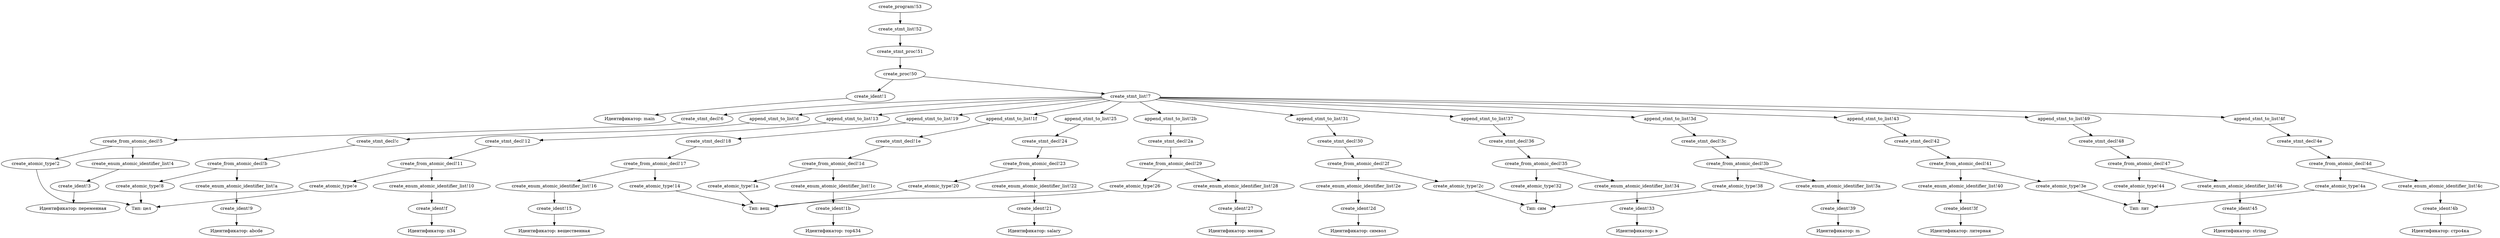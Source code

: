 digraph KumirTree {
"create_ident!1" -> "Идентификатор: main";
"create_atomic_type!2" -> "Тип: цел";
"create_ident!3" -> "Идентификатор: переменная";
"create_enum_atomic_identifier_list!4" -> "create_ident!3";
"create_from_atomic_decl!5" -> "create_atomic_type!2";
"create_from_atomic_decl!5" -> "create_enum_atomic_identifier_list!4";
"create_stmt_decl!6" -> "create_from_atomic_decl!5";
"create_stmt_list!7" -> "create_stmt_decl!6";
"create_atomic_type!8" -> "Тип: цел";
"create_ident!9" -> "Идентификатор: abcde";
"create_enum_atomic_identifier_list!a" -> "create_ident!9";
"create_from_atomic_decl!b" -> "create_atomic_type!8";
"create_from_atomic_decl!b" -> "create_enum_atomic_identifier_list!a";
"create_stmt_decl!c" -> "create_from_atomic_decl!b";
"create_stmt_list!7" -> "append_stmt_to_list!d";
"append_stmt_to_list!d" -> "create_stmt_decl!c";
"create_atomic_type!e" -> "Тип: цел";
"create_ident!f" -> "Идентификатор: п34";
"create_enum_atomic_identifier_list!10" -> "create_ident!f";
"create_from_atomic_decl!11" -> "create_atomic_type!e";
"create_from_atomic_decl!11" -> "create_enum_atomic_identifier_list!10";
"create_stmt_decl!12" -> "create_from_atomic_decl!11";
"create_stmt_list!7" -> "append_stmt_to_list!13";
"append_stmt_to_list!13" -> "create_stmt_decl!12";
"create_atomic_type!14" -> "Тип: вещ";
"create_ident!15" -> "Идентификатор: вещественная";
"create_enum_atomic_identifier_list!16" -> "create_ident!15";
"create_from_atomic_decl!17" -> "create_atomic_type!14";
"create_from_atomic_decl!17" -> "create_enum_atomic_identifier_list!16";
"create_stmt_decl!18" -> "create_from_atomic_decl!17";
"create_stmt_list!7" -> "append_stmt_to_list!19";
"append_stmt_to_list!19" -> "create_stmt_decl!18";
"create_atomic_type!1a" -> "Тип: вещ";
"create_ident!1b" -> "Идентификатор: тор434";
"create_enum_atomic_identifier_list!1c" -> "create_ident!1b";
"create_from_atomic_decl!1d" -> "create_atomic_type!1a";
"create_from_atomic_decl!1d" -> "create_enum_atomic_identifier_list!1c";
"create_stmt_decl!1e" -> "create_from_atomic_decl!1d";
"create_stmt_list!7" -> "append_stmt_to_list!1f";
"append_stmt_to_list!1f" -> "create_stmt_decl!1e";
"create_atomic_type!20" -> "Тип: вещ";
"create_ident!21" -> "Идентификатор: salary";
"create_enum_atomic_identifier_list!22" -> "create_ident!21";
"create_from_atomic_decl!23" -> "create_atomic_type!20";
"create_from_atomic_decl!23" -> "create_enum_atomic_identifier_list!22";
"create_stmt_decl!24" -> "create_from_atomic_decl!23";
"create_stmt_list!7" -> "append_stmt_to_list!25";
"append_stmt_to_list!25" -> "create_stmt_decl!24";
"create_atomic_type!26" -> "Тип: вещ";
"create_ident!27" -> "Идентификатор: мешок";
"create_enum_atomic_identifier_list!28" -> "create_ident!27";
"create_from_atomic_decl!29" -> "create_atomic_type!26";
"create_from_atomic_decl!29" -> "create_enum_atomic_identifier_list!28";
"create_stmt_decl!2a" -> "create_from_atomic_decl!29";
"create_stmt_list!7" -> "append_stmt_to_list!2b";
"append_stmt_to_list!2b" -> "create_stmt_decl!2a";
"create_atomic_type!2c" -> "Тип: сим";
"create_ident!2d" -> "Идентификатор: символ";
"create_enum_atomic_identifier_list!2e" -> "create_ident!2d";
"create_from_atomic_decl!2f" -> "create_atomic_type!2c";
"create_from_atomic_decl!2f" -> "create_enum_atomic_identifier_list!2e";
"create_stmt_decl!30" -> "create_from_atomic_decl!2f";
"create_stmt_list!7" -> "append_stmt_to_list!31";
"append_stmt_to_list!31" -> "create_stmt_decl!30";
"create_atomic_type!32" -> "Тип: сим";
"create_ident!33" -> "Идентификатор: в";
"create_enum_atomic_identifier_list!34" -> "create_ident!33";
"create_from_atomic_decl!35" -> "create_atomic_type!32";
"create_from_atomic_decl!35" -> "create_enum_atomic_identifier_list!34";
"create_stmt_decl!36" -> "create_from_atomic_decl!35";
"create_stmt_list!7" -> "append_stmt_to_list!37";
"append_stmt_to_list!37" -> "create_stmt_decl!36";
"create_atomic_type!38" -> "Тип: сим";
"create_ident!39" -> "Идентификатор: m";
"create_enum_atomic_identifier_list!3a" -> "create_ident!39";
"create_from_atomic_decl!3b" -> "create_atomic_type!38";
"create_from_atomic_decl!3b" -> "create_enum_atomic_identifier_list!3a";
"create_stmt_decl!3c" -> "create_from_atomic_decl!3b";
"create_stmt_list!7" -> "append_stmt_to_list!3d";
"append_stmt_to_list!3d" -> "create_stmt_decl!3c";
"create_atomic_type!3e" -> "Тип: лит";
"create_ident!3f" -> "Идентификатор: литерная";
"create_enum_atomic_identifier_list!40" -> "create_ident!3f";
"create_from_atomic_decl!41" -> "create_atomic_type!3e";
"create_from_atomic_decl!41" -> "create_enum_atomic_identifier_list!40";
"create_stmt_decl!42" -> "create_from_atomic_decl!41";
"create_stmt_list!7" -> "append_stmt_to_list!43";
"append_stmt_to_list!43" -> "create_stmt_decl!42";
"create_atomic_type!44" -> "Тип: лит";
"create_ident!45" -> "Идентификатор: string";
"create_enum_atomic_identifier_list!46" -> "create_ident!45";
"create_from_atomic_decl!47" -> "create_atomic_type!44";
"create_from_atomic_decl!47" -> "create_enum_atomic_identifier_list!46";
"create_stmt_decl!48" -> "create_from_atomic_decl!47";
"create_stmt_list!7" -> "append_stmt_to_list!49";
"append_stmt_to_list!49" -> "create_stmt_decl!48";
"create_atomic_type!4a" -> "Тип: лит";
"create_ident!4b" -> "Идентификатор: стро4ка";
"create_enum_atomic_identifier_list!4c" -> "create_ident!4b";
"create_from_atomic_decl!4d" -> "create_atomic_type!4a";
"create_from_atomic_decl!4d" -> "create_enum_atomic_identifier_list!4c";
"create_stmt_decl!4e" -> "create_from_atomic_decl!4d";
"create_stmt_list!7" -> "append_stmt_to_list!4f";
"append_stmt_to_list!4f" -> "create_stmt_decl!4e";
"create_proc!50" -> "create_ident!1";
"create_proc!50" -> "create_stmt_list!7";
"create_stmt_proc!51" -> "create_proc!50";
"create_stmt_list!52" -> "create_stmt_proc!51";
"create_program!53" -> "create_stmt_list!52";
 } 